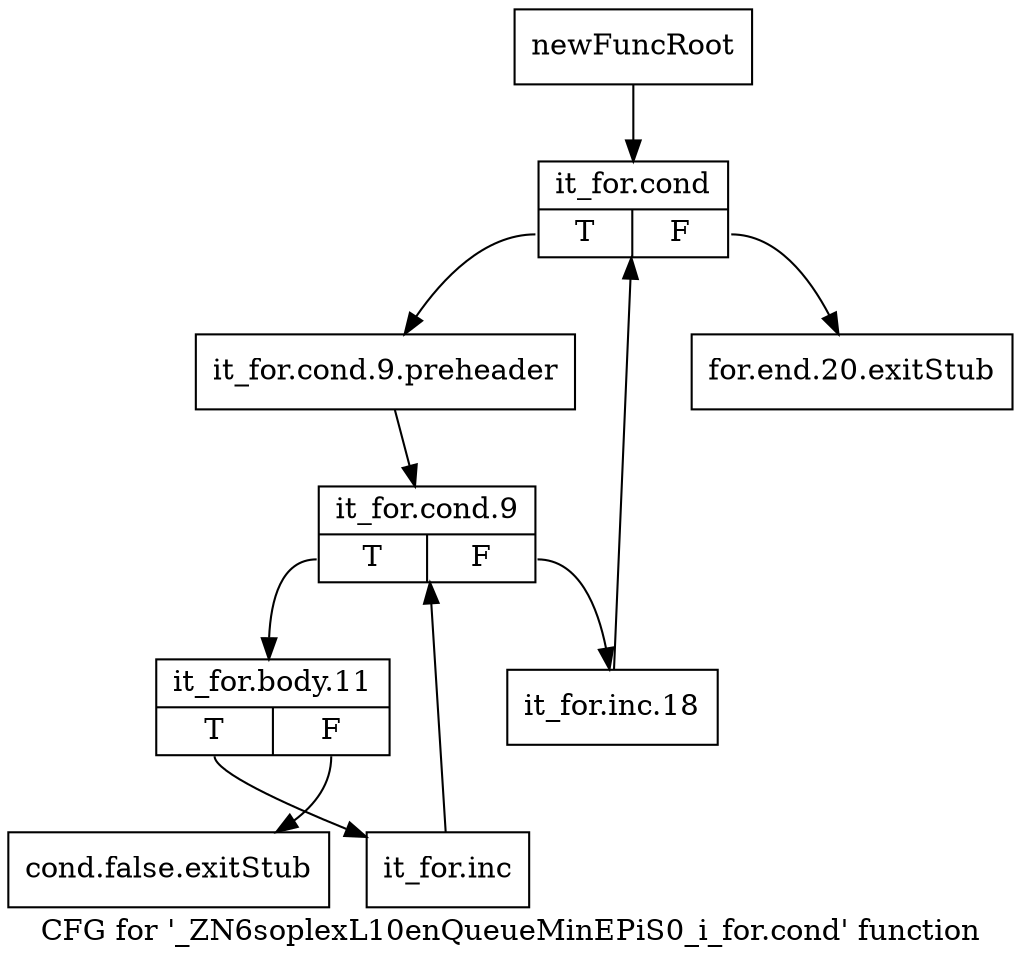 digraph "CFG for '_ZN6soplexL10enQueueMinEPiS0_i_for.cond' function" {
	label="CFG for '_ZN6soplexL10enQueueMinEPiS0_i_for.cond' function";

	Node0x2cde7b0 [shape=record,label="{newFuncRoot}"];
	Node0x2cde7b0 -> Node0x2cde8a0;
	Node0x2cde800 [shape=record,label="{for.end.20.exitStub}"];
	Node0x2cde850 [shape=record,label="{cond.false.exitStub}"];
	Node0x2cde8a0 [shape=record,label="{it_for.cond|{<s0>T|<s1>F}}"];
	Node0x2cde8a0:s0 -> Node0x2cde8f0;
	Node0x2cde8a0:s1 -> Node0x2cde800;
	Node0x2cde8f0 [shape=record,label="{it_for.cond.9.preheader}"];
	Node0x2cde8f0 -> Node0x2cde940;
	Node0x2cde940 [shape=record,label="{it_for.cond.9|{<s0>T|<s1>F}}"];
	Node0x2cde940:s0 -> Node0x2cde9e0;
	Node0x2cde940:s1 -> Node0x2cde990;
	Node0x2cde990 [shape=record,label="{it_for.inc.18}"];
	Node0x2cde990 -> Node0x2cde8a0;
	Node0x2cde9e0 [shape=record,label="{it_for.body.11|{<s0>T|<s1>F}}"];
	Node0x2cde9e0:s0 -> Node0x2cdea30;
	Node0x2cde9e0:s1 -> Node0x2cde850;
	Node0x2cdea30 [shape=record,label="{it_for.inc}"];
	Node0x2cdea30 -> Node0x2cde940;
}
